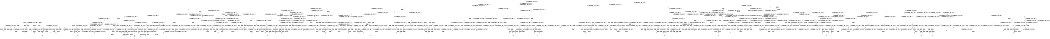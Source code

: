 digraph BCG {
size = "7, 10.5";
center = TRUE;
node [shape = circle];
0 [peripheries = 2];
0 -> 1 [label = "EX !0 !ATOMIC_EXCH_BRANCH (1, +1, TRUE, +0, 2, TRUE) !{}"];
0 -> 2 [label = "EX !2 !ATOMIC_EXCH_BRANCH (1, +0, TRUE, +0, 1, TRUE) !{}"];
0 -> 3 [label = "EX !1 !ATOMIC_EXCH_BRANCH (1, +1, TRUE, +0, 3, TRUE) !{}"];
1 -> 4 [label = "EX !2 !ATOMIC_EXCH_BRANCH (1, +0, TRUE, +0, 1, FALSE) !{0}"];
1 -> 5 [label = "EX !1 !ATOMIC_EXCH_BRANCH (1, +1, TRUE, +0, 3, FALSE) !{0}"];
1 -> 6 [label = "TERMINATE !0"];
2 -> 7 [label = "EX !2 !ATOMIC_EXCH_BRANCH (1, +0, TRUE, +0, 1, TRUE) !{0, 1, 2}"];
2 -> 8 [label = "EX !0 !ATOMIC_EXCH_BRANCH (1, +1, TRUE, +0, 2, TRUE) !{0, 1, 2}"];
2 -> 9 [label = "EX !1 !ATOMIC_EXCH_BRANCH (1, +1, TRUE, +0, 3, TRUE) !{0, 1, 2}"];
2 -> 10 [label = "EX !0 !ATOMIC_EXCH_BRANCH (1, +1, TRUE, +0, 2, TRUE) !{0, 1, 2}"];
3 -> 11 [label = "EX !0 !ATOMIC_EXCH_BRANCH (1, +1, TRUE, +0, 2, FALSE) !{0, 1}"];
3 -> 12 [label = "EX !2 !ATOMIC_EXCH_BRANCH (1, +0, TRUE, +0, 1, FALSE) !{0, 1}"];
3 -> 13 [label = "TERMINATE !1"];
3 -> 14 [label = "EX !0 !ATOMIC_EXCH_BRANCH (1, +1, TRUE, +0, 2, FALSE) !{0, 1}"];
4 -> 15 [label = "EX !1 !ATOMIC_EXCH_BRANCH (1, +1, TRUE, +0, 3, TRUE) !{0, 1, 2}"];
4 -> 16 [label = "TERMINATE !0"];
4 -> 17 [label = "TERMINATE !2"];
5 -> 18 [label = "EX !1 !ATOMIC_EXCH_BRANCH (1, +0, TRUE, +1, 1, TRUE) !{0, 1}"];
5 -> 19 [label = "EX !2 !ATOMIC_EXCH_BRANCH (1, +0, TRUE, +0, 1, FALSE) !{0, 1}"];
5 -> 20 [label = "TERMINATE !0"];
6 -> 21 [label = "EX !2 !ATOMIC_EXCH_BRANCH (1, +0, TRUE, +0, 1, FALSE) !{}"];
6 -> 22 [label = "EX !1 !ATOMIC_EXCH_BRANCH (1, +1, TRUE, +0, 3, FALSE) !{}"];
7 -> 7 [label = "EX !2 !ATOMIC_EXCH_BRANCH (1, +0, TRUE, +0, 1, TRUE) !{0, 1, 2}"];
7 -> 8 [label = "EX !0 !ATOMIC_EXCH_BRANCH (1, +1, TRUE, +0, 2, TRUE) !{0, 1, 2}"];
7 -> 9 [label = "EX !1 !ATOMIC_EXCH_BRANCH (1, +1, TRUE, +0, 3, TRUE) !{0, 1, 2}"];
7 -> 10 [label = "EX !0 !ATOMIC_EXCH_BRANCH (1, +1, TRUE, +0, 2, TRUE) !{0, 1, 2}"];
8 -> 23 [label = "EX !2 !ATOMIC_EXCH_BRANCH (1, +0, TRUE, +0, 1, FALSE) !{0, 1, 2}"];
8 -> 24 [label = "EX !1 !ATOMIC_EXCH_BRANCH (1, +1, TRUE, +0, 3, FALSE) !{0, 1, 2}"];
8 -> 25 [label = "TERMINATE !0"];
9 -> 26 [label = "EX !2 !ATOMIC_EXCH_BRANCH (1, +0, TRUE, +0, 1, FALSE) !{0, 1, 2}"];
9 -> 27 [label = "EX !0 !ATOMIC_EXCH_BRANCH (1, +1, TRUE, +0, 2, FALSE) !{0, 1, 2}"];
9 -> 28 [label = "TERMINATE !1"];
9 -> 29 [label = "EX !0 !ATOMIC_EXCH_BRANCH (1, +1, TRUE, +0, 2, FALSE) !{0, 1, 2}"];
10 -> 30 [label = "EX !1 !ATOMIC_EXCH_BRANCH (1, +1, TRUE, +0, 3, FALSE) !{0, 1, 2}"];
10 -> 31 [label = "EX !2 !ATOMIC_EXCH_BRANCH (1, +0, TRUE, +0, 1, FALSE) !{0, 1, 2}"];
10 -> 32 [label = "EX !1 !ATOMIC_EXCH_BRANCH (1, +1, TRUE, +0, 3, FALSE) !{0, 1, 2}"];
10 -> 33 [label = "TERMINATE !0"];
11 -> 34 [label = "EX !2 !ATOMIC_EXCH_BRANCH (1, +0, TRUE, +0, 1, FALSE) !{0, 1}"];
11 -> 35 [label = "TERMINATE !0"];
11 -> 36 [label = "TERMINATE !1"];
12 -> 15 [label = "EX !0 !ATOMIC_EXCH_BRANCH (1, +1, TRUE, +0, 2, TRUE) !{0, 1, 2}"];
12 -> 37 [label = "TERMINATE !2"];
12 -> 38 [label = "TERMINATE !1"];
12 -> 39 [label = "EX !0 !ATOMIC_EXCH_BRANCH (1, +1, TRUE, +0, 2, TRUE) !{0, 1, 2}"];
13 -> 40 [label = "EX !0 !ATOMIC_EXCH_BRANCH (1, +1, TRUE, +0, 2, FALSE) !{0}"];
13 -> 41 [label = "EX !2 !ATOMIC_EXCH_BRANCH (1, +0, TRUE, +0, 1, FALSE) !{0}"];
13 -> 42 [label = "EX !0 !ATOMIC_EXCH_BRANCH (1, +1, TRUE, +0, 2, FALSE) !{0}"];
14 -> 43 [label = "EX !2 !ATOMIC_EXCH_BRANCH (1, +0, TRUE, +0, 1, FALSE) !{0, 1}"];
14 -> 44 [label = "TERMINATE !0"];
14 -> 45 [label = "TERMINATE !1"];
15 -> 46 [label = "TERMINATE !0"];
15 -> 47 [label = "TERMINATE !2"];
15 -> 48 [label = "TERMINATE !1"];
16 -> 49 [label = "EX !1 !ATOMIC_EXCH_BRANCH (1, +1, TRUE, +0, 3, TRUE) !{1, 2}"];
16 -> 50 [label = "TERMINATE !2"];
16 -> 51 [label = "EX !1 !ATOMIC_EXCH_BRANCH (1, +1, TRUE, +0, 3, TRUE) !{1, 2}"];
17 -> 52 [label = "EX !1 !ATOMIC_EXCH_BRANCH (1, +1, TRUE, +0, 3, TRUE) !{0, 1}"];
17 -> 53 [label = "TERMINATE !0"];
18 -> 54 [label = "EX !1 !ATOMIC_EXCH_BRANCH (1, +1, TRUE, +0, 3, TRUE) !{0, 1}"];
18 -> 55 [label = "EX !2 !ATOMIC_EXCH_BRANCH (1, +0, TRUE, +0, 1, TRUE) !{0, 1}"];
18 -> 56 [label = "TERMINATE !0"];
19 -> 57 [label = "EX !1 !ATOMIC_EXCH_BRANCH (1, +0, TRUE, +1, 1, FALSE) !{0, 1, 2}"];
19 -> 58 [label = "TERMINATE !0"];
19 -> 59 [label = "TERMINATE !2"];
20 -> 60 [label = "EX !1 !ATOMIC_EXCH_BRANCH (1, +0, TRUE, +1, 1, TRUE) !{1}"];
20 -> 61 [label = "EX !2 !ATOMIC_EXCH_BRANCH (1, +0, TRUE, +0, 1, FALSE) !{1}"];
20 -> 62 [label = "EX !1 !ATOMIC_EXCH_BRANCH (1, +0, TRUE, +1, 1, TRUE) !{1}"];
21 -> 49 [label = "EX !1 !ATOMIC_EXCH_BRANCH (1, +1, TRUE, +0, 3, TRUE) !{1, 2}"];
21 -> 50 [label = "TERMINATE !2"];
21 -> 51 [label = "EX !1 !ATOMIC_EXCH_BRANCH (1, +1, TRUE, +0, 3, TRUE) !{1, 2}"];
22 -> 60 [label = "EX !1 !ATOMIC_EXCH_BRANCH (1, +0, TRUE, +1, 1, TRUE) !{1}"];
22 -> 61 [label = "EX !2 !ATOMIC_EXCH_BRANCH (1, +0, TRUE, +0, 1, FALSE) !{1}"];
22 -> 62 [label = "EX !1 !ATOMIC_EXCH_BRANCH (1, +0, TRUE, +1, 1, TRUE) !{1}"];
23 -> 15 [label = "EX !1 !ATOMIC_EXCH_BRANCH (1, +1, TRUE, +0, 3, TRUE) !{0, 1, 2}"];
23 -> 16 [label = "TERMINATE !0"];
23 -> 17 [label = "TERMINATE !2"];
24 -> 63 [label = "EX !1 !ATOMIC_EXCH_BRANCH (1, +0, TRUE, +1, 1, TRUE) !{0, 1, 2}"];
24 -> 64 [label = "EX !2 !ATOMIC_EXCH_BRANCH (1, +0, TRUE, +0, 1, FALSE) !{0, 1, 2}"];
24 -> 65 [label = "TERMINATE !0"];
25 -> 66 [label = "EX !2 !ATOMIC_EXCH_BRANCH (1, +0, TRUE, +0, 1, FALSE) !{1, 2}"];
25 -> 67 [label = "EX !1 !ATOMIC_EXCH_BRANCH (1, +1, TRUE, +0, 3, FALSE) !{1, 2}"];
25 -> 68 [label = "EX !1 !ATOMIC_EXCH_BRANCH (1, +1, TRUE, +0, 3, FALSE) !{1, 2}"];
26 -> 15 [label = "EX !0 !ATOMIC_EXCH_BRANCH (1, +1, TRUE, +0, 2, TRUE) !{0, 1, 2}"];
26 -> 37 [label = "TERMINATE !2"];
26 -> 38 [label = "TERMINATE !1"];
26 -> 39 [label = "EX !0 !ATOMIC_EXCH_BRANCH (1, +1, TRUE, +0, 2, TRUE) !{0, 1, 2}"];
27 -> 69 [label = "EX !2 !ATOMIC_EXCH_BRANCH (1, +0, TRUE, +0, 1, FALSE) !{0, 1, 2}"];
27 -> 70 [label = "TERMINATE !0"];
27 -> 71 [label = "TERMINATE !1"];
28 -> 72 [label = "EX !2 !ATOMIC_EXCH_BRANCH (1, +0, TRUE, +0, 1, FALSE) !{0, 2}"];
28 -> 73 [label = "EX !0 !ATOMIC_EXCH_BRANCH (1, +1, TRUE, +0, 2, FALSE) !{0, 2}"];
28 -> 74 [label = "EX !0 !ATOMIC_EXCH_BRANCH (1, +1, TRUE, +0, 2, FALSE) !{0, 2}"];
29 -> 75 [label = "EX !2 !ATOMIC_EXCH_BRANCH (1, +0, TRUE, +0, 1, FALSE) !{0, 1, 2}"];
29 -> 76 [label = "TERMINATE !0"];
29 -> 77 [label = "TERMINATE !1"];
30 -> 78 [label = "EX !2 !ATOMIC_EXCH_BRANCH (1, +0, TRUE, +0, 1, FALSE) !{0, 1, 2}"];
30 -> 79 [label = "EX !1 !ATOMIC_EXCH_BRANCH (1, +0, TRUE, +1, 1, TRUE) !{0, 1, 2}"];
30 -> 80 [label = "EX !2 !ATOMIC_EXCH_BRANCH (1, +0, TRUE, +0, 1, FALSE) !{0, 1, 2}"];
30 -> 81 [label = "TERMINATE !0"];
31 -> 82 [label = "EX !1 !ATOMIC_EXCH_BRANCH (1, +1, TRUE, +0, 3, TRUE) !{0, 1, 2}"];
31 -> 39 [label = "EX !1 !ATOMIC_EXCH_BRANCH (1, +1, TRUE, +0, 3, TRUE) !{0, 1, 2}"];
31 -> 83 [label = "TERMINATE !0"];
31 -> 84 [label = "TERMINATE !2"];
32 -> 79 [label = "EX !1 !ATOMIC_EXCH_BRANCH (1, +0, TRUE, +1, 1, TRUE) !{0, 1, 2}"];
32 -> 85 [label = "EX !1 !ATOMIC_EXCH_BRANCH (1, +0, TRUE, +1, 1, TRUE) !{0, 1, 2}"];
32 -> 86 [label = "EX !2 !ATOMIC_EXCH_BRANCH (1, +0, TRUE, +0, 1, FALSE) !{0, 1, 2}"];
32 -> 87 [label = "TERMINATE !0"];
33 -> 88 [label = "EX !2 !ATOMIC_EXCH_BRANCH (1, +0, TRUE, +0, 1, FALSE) !{1, 2}"];
33 -> 89 [label = "EX !1 !ATOMIC_EXCH_BRANCH (1, +1, TRUE, +0, 3, FALSE) !{1, 2}"];
34 -> 90 [label = "TERMINATE !0"];
34 -> 91 [label = "TERMINATE !2"];
34 -> 92 [label = "TERMINATE !1"];
35 -> 93 [label = "EX !2 !ATOMIC_EXCH_BRANCH (1, +0, TRUE, +0, 1, FALSE) !{1}"];
35 -> 94 [label = "TERMINATE !1"];
36 -> 95 [label = "EX !2 !ATOMIC_EXCH_BRANCH (1, +0, TRUE, +0, 1, FALSE) !{0}"];
36 -> 96 [label = "TERMINATE !0"];
37 -> 52 [label = "EX !0 !ATOMIC_EXCH_BRANCH (1, +1, TRUE, +0, 2, TRUE) !{0, 1}"];
37 -> 97 [label = "TERMINATE !1"];
37 -> 98 [label = "EX !0 !ATOMIC_EXCH_BRANCH (1, +1, TRUE, +0, 2, TRUE) !{0, 1}"];
38 -> 99 [label = "EX !0 !ATOMIC_EXCH_BRANCH (1, +1, TRUE, +0, 2, TRUE) !{0, 2}"];
38 -> 100 [label = "TERMINATE !2"];
38 -> 101 [label = "EX !0 !ATOMIC_EXCH_BRANCH (1, +1, TRUE, +0, 2, TRUE) !{0, 2}"];
39 -> 102 [label = "TERMINATE !0"];
39 -> 103 [label = "TERMINATE !2"];
39 -> 104 [label = "TERMINATE !1"];
40 -> 95 [label = "EX !2 !ATOMIC_EXCH_BRANCH (1, +0, TRUE, +0, 1, FALSE) !{0}"];
40 -> 96 [label = "TERMINATE !0"];
41 -> 99 [label = "EX !0 !ATOMIC_EXCH_BRANCH (1, +1, TRUE, +0, 2, TRUE) !{0, 2}"];
41 -> 100 [label = "TERMINATE !2"];
41 -> 101 [label = "EX !0 !ATOMIC_EXCH_BRANCH (1, +1, TRUE, +0, 2, TRUE) !{0, 2}"];
42 -> 105 [label = "EX !2 !ATOMIC_EXCH_BRANCH (1, +0, TRUE, +0, 1, FALSE) !{0}"];
42 -> 106 [label = "TERMINATE !0"];
43 -> 107 [label = "TERMINATE !0"];
43 -> 108 [label = "TERMINATE !2"];
43 -> 109 [label = "TERMINATE !1"];
44 -> 110 [label = "EX !2 !ATOMIC_EXCH_BRANCH (1, +0, TRUE, +0, 1, FALSE) !{1}"];
44 -> 111 [label = "TERMINATE !1"];
45 -> 112 [label = "EX !2 !ATOMIC_EXCH_BRANCH (1, +0, TRUE, +0, 1, FALSE) !{0}"];
45 -> 113 [label = "TERMINATE !0"];
46 -> 114 [label = "TERMINATE !2"];
46 -> 115 [label = "TERMINATE !1"];
47 -> 116 [label = "TERMINATE !0"];
47 -> 117 [label = "TERMINATE !1"];
48 -> 118 [label = "TERMINATE !0"];
48 -> 119 [label = "TERMINATE !2"];
49 -> 114 [label = "TERMINATE !2"];
49 -> 115 [label = "TERMINATE !1"];
50 -> 120 [label = "EX !1 !ATOMIC_EXCH_BRANCH (1, +1, TRUE, +0, 3, TRUE) !{1}"];
50 -> 121 [label = "EX !1 !ATOMIC_EXCH_BRANCH (1, +1, TRUE, +0, 3, TRUE) !{1}"];
51 -> 122 [label = "TERMINATE !2"];
51 -> 123 [label = "TERMINATE !1"];
52 -> 116 [label = "TERMINATE !0"];
52 -> 117 [label = "TERMINATE !1"];
53 -> 120 [label = "EX !1 !ATOMIC_EXCH_BRANCH (1, +1, TRUE, +0, 3, TRUE) !{1}"];
53 -> 121 [label = "EX !1 !ATOMIC_EXCH_BRANCH (1, +1, TRUE, +0, 3, TRUE) !{1}"];
54 -> 34 [label = "EX !2 !ATOMIC_EXCH_BRANCH (1, +0, TRUE, +0, 1, FALSE) !{0, 1}"];
54 -> 35 [label = "TERMINATE !0"];
54 -> 36 [label = "TERMINATE !1"];
55 -> 124 [label = "EX !1 !ATOMIC_EXCH_BRANCH (1, +1, TRUE, +0, 3, TRUE) !{0, 1, 2}"];
55 -> 125 [label = "EX !2 !ATOMIC_EXCH_BRANCH (1, +0, TRUE, +0, 1, TRUE) !{0, 1, 2}"];
55 -> 126 [label = "TERMINATE !0"];
56 -> 127 [label = "EX !1 !ATOMIC_EXCH_BRANCH (1, +1, TRUE, +0, 3, TRUE) !{1}"];
56 -> 128 [label = "EX !2 !ATOMIC_EXCH_BRANCH (1, +0, TRUE, +0, 1, TRUE) !{1}"];
56 -> 129 [label = "EX !1 !ATOMIC_EXCH_BRANCH (1, +1, TRUE, +0, 3, TRUE) !{1}"];
57 -> 90 [label = "TERMINATE !0"];
57 -> 91 [label = "TERMINATE !2"];
57 -> 92 [label = "TERMINATE !1"];
58 -> 130 [label = "EX !1 !ATOMIC_EXCH_BRANCH (1, +0, TRUE, +1, 1, FALSE) !{1, 2}"];
58 -> 131 [label = "TERMINATE !2"];
58 -> 132 [label = "EX !1 !ATOMIC_EXCH_BRANCH (1, +0, TRUE, +1, 1, FALSE) !{1, 2}"];
59 -> 133 [label = "EX !1 !ATOMIC_EXCH_BRANCH (1, +0, TRUE, +1, 1, FALSE) !{0, 1}"];
59 -> 134 [label = "TERMINATE !0"];
60 -> 127 [label = "EX !1 !ATOMIC_EXCH_BRANCH (1, +1, TRUE, +0, 3, TRUE) !{1}"];
60 -> 128 [label = "EX !2 !ATOMIC_EXCH_BRANCH (1, +0, TRUE, +0, 1, TRUE) !{1}"];
60 -> 129 [label = "EX !1 !ATOMIC_EXCH_BRANCH (1, +1, TRUE, +0, 3, TRUE) !{1}"];
61 -> 130 [label = "EX !1 !ATOMIC_EXCH_BRANCH (1, +0, TRUE, +1, 1, FALSE) !{1, 2}"];
61 -> 131 [label = "TERMINATE !2"];
61 -> 132 [label = "EX !1 !ATOMIC_EXCH_BRANCH (1, +0, TRUE, +1, 1, FALSE) !{1, 2}"];
62 -> 135 [label = "EX !2 !ATOMIC_EXCH_BRANCH (1, +0, TRUE, +0, 1, TRUE) !{1}"];
62 -> 129 [label = "EX !1 !ATOMIC_EXCH_BRANCH (1, +1, TRUE, +0, 3, TRUE) !{1}"];
63 -> 124 [label = "EX !1 !ATOMIC_EXCH_BRANCH (1, +1, TRUE, +0, 3, TRUE) !{0, 1, 2}"];
63 -> 125 [label = "EX !2 !ATOMIC_EXCH_BRANCH (1, +0, TRUE, +0, 1, TRUE) !{0, 1, 2}"];
63 -> 126 [label = "TERMINATE !0"];
64 -> 57 [label = "EX !1 !ATOMIC_EXCH_BRANCH (1, +0, TRUE, +1, 1, FALSE) !{0, 1, 2}"];
64 -> 58 [label = "TERMINATE !0"];
64 -> 59 [label = "TERMINATE !2"];
65 -> 136 [label = "EX !1 !ATOMIC_EXCH_BRANCH (1, +0, TRUE, +1, 1, TRUE) !{1, 2}"];
65 -> 137 [label = "EX !2 !ATOMIC_EXCH_BRANCH (1, +0, TRUE, +0, 1, FALSE) !{1, 2}"];
65 -> 138 [label = "EX !1 !ATOMIC_EXCH_BRANCH (1, +0, TRUE, +1, 1, TRUE) !{1, 2}"];
66 -> 49 [label = "EX !1 !ATOMIC_EXCH_BRANCH (1, +1, TRUE, +0, 3, TRUE) !{1, 2}"];
66 -> 50 [label = "TERMINATE !2"];
66 -> 51 [label = "EX !1 !ATOMIC_EXCH_BRANCH (1, +1, TRUE, +0, 3, TRUE) !{1, 2}"];
67 -> 136 [label = "EX !1 !ATOMIC_EXCH_BRANCH (1, +0, TRUE, +1, 1, TRUE) !{1, 2}"];
67 -> 137 [label = "EX !2 !ATOMIC_EXCH_BRANCH (1, +0, TRUE, +0, 1, FALSE) !{1, 2}"];
67 -> 138 [label = "EX !1 !ATOMIC_EXCH_BRANCH (1, +0, TRUE, +1, 1, TRUE) !{1, 2}"];
68 -> 139 [label = "EX !2 !ATOMIC_EXCH_BRANCH (1, +0, TRUE, +0, 1, FALSE) !{1, 2}"];
68 -> 138 [label = "EX !1 !ATOMIC_EXCH_BRANCH (1, +0, TRUE, +1, 1, TRUE) !{1, 2}"];
68 -> 140 [label = "EX !2 !ATOMIC_EXCH_BRANCH (1, +0, TRUE, +0, 1, FALSE) !{1, 2}"];
69 -> 90 [label = "TERMINATE !0"];
69 -> 91 [label = "TERMINATE !2"];
69 -> 92 [label = "TERMINATE !1"];
70 -> 141 [label = "EX !2 !ATOMIC_EXCH_BRANCH (1, +0, TRUE, +0, 1, FALSE) !{1, 2}"];
70 -> 142 [label = "TERMINATE !1"];
71 -> 143 [label = "EX !2 !ATOMIC_EXCH_BRANCH (1, +0, TRUE, +0, 1, FALSE) !{0, 2}"];
71 -> 144 [label = "TERMINATE !0"];
72 -> 99 [label = "EX !0 !ATOMIC_EXCH_BRANCH (1, +1, TRUE, +0, 2, TRUE) !{0, 2}"];
72 -> 100 [label = "TERMINATE !2"];
72 -> 101 [label = "EX !0 !ATOMIC_EXCH_BRANCH (1, +1, TRUE, +0, 2, TRUE) !{0, 2}"];
73 -> 143 [label = "EX !2 !ATOMIC_EXCH_BRANCH (1, +0, TRUE, +0, 1, FALSE) !{0, 2}"];
73 -> 144 [label = "TERMINATE !0"];
74 -> 145 [label = "EX !2 !ATOMIC_EXCH_BRANCH (1, +0, TRUE, +0, 1, FALSE) !{0, 2}"];
74 -> 146 [label = "EX !2 !ATOMIC_EXCH_BRANCH (1, +0, TRUE, +0, 1, FALSE) !{0, 2}"];
74 -> 147 [label = "TERMINATE !0"];
75 -> 148 [label = "TERMINATE !0"];
75 -> 149 [label = "TERMINATE !2"];
75 -> 150 [label = "TERMINATE !1"];
76 -> 151 [label = "EX !2 !ATOMIC_EXCH_BRANCH (1, +0, TRUE, +0, 1, FALSE) !{1, 2}"];
76 -> 152 [label = "TERMINATE !1"];
77 -> 153 [label = "EX !2 !ATOMIC_EXCH_BRANCH (1, +0, TRUE, +0, 1, FALSE) !{0, 2}"];
77 -> 154 [label = "TERMINATE !0"];
78 -> 155 [label = "EX !1 !ATOMIC_EXCH_BRANCH (1, +0, TRUE, +1, 1, FALSE) !{0, 1, 2}"];
78 -> 156 [label = "TERMINATE !0"];
78 -> 157 [label = "TERMINATE !2"];
79 -> 158 [label = "EX !2 !ATOMIC_EXCH_BRANCH (1, +0, TRUE, +0, 1, TRUE) !{0, 1, 2}"];
79 -> 159 [label = "EX !1 !ATOMIC_EXCH_BRANCH (1, +1, TRUE, +0, 3, TRUE) !{0, 1, 2}"];
79 -> 160 [label = "EX !2 !ATOMIC_EXCH_BRANCH (1, +0, TRUE, +0, 1, TRUE) !{0, 1, 2}"];
79 -> 161 [label = "TERMINATE !0"];
80 -> 162 [label = "EX !1 !ATOMIC_EXCH_BRANCH (1, +0, TRUE, +1, 1, FALSE) !{0, 1, 2}"];
80 -> 163 [label = "TERMINATE !0"];
80 -> 164 [label = "TERMINATE !2"];
81 -> 165 [label = "EX !1 !ATOMIC_EXCH_BRANCH (1, +0, TRUE, +1, 1, TRUE) !{1, 2}"];
81 -> 166 [label = "EX !2 !ATOMIC_EXCH_BRANCH (1, +0, TRUE, +0, 1, FALSE) !{1, 2}"];
82 -> 167 [label = "TERMINATE !0"];
82 -> 168 [label = "TERMINATE !2"];
82 -> 169 [label = "TERMINATE !1"];
83 -> 170 [label = "EX !1 !ATOMIC_EXCH_BRANCH (1, +1, TRUE, +0, 3, TRUE) !{1, 2}"];
83 -> 171 [label = "TERMINATE !2"];
84 -> 172 [label = "EX !1 !ATOMIC_EXCH_BRANCH (1, +1, TRUE, +0, 3, TRUE) !{0, 1}"];
84 -> 173 [label = "TERMINATE !0"];
85 -> 159 [label = "EX !1 !ATOMIC_EXCH_BRANCH (1, +1, TRUE, +0, 3, TRUE) !{0, 1, 2}"];
85 -> 174 [label = "EX !1 !ATOMIC_EXCH_BRANCH (1, +1, TRUE, +0, 3, TRUE) !{0, 1, 2}"];
85 -> 175 [label = "EX !2 !ATOMIC_EXCH_BRANCH (1, +0, TRUE, +0, 1, TRUE) !{0, 1, 2}"];
85 -> 176 [label = "TERMINATE !0"];
86 -> 162 [label = "EX !1 !ATOMIC_EXCH_BRANCH (1, +0, TRUE, +1, 1, FALSE) !{0, 1, 2}"];
86 -> 177 [label = "EX !1 !ATOMIC_EXCH_BRANCH (1, +0, TRUE, +1, 1, FALSE) !{0, 1, 2}"];
86 -> 178 [label = "TERMINATE !0"];
86 -> 179 [label = "TERMINATE !2"];
87 -> 180 [label = "EX !1 !ATOMIC_EXCH_BRANCH (1, +0, TRUE, +1, 1, TRUE) !{1, 2}"];
87 -> 181 [label = "EX !2 !ATOMIC_EXCH_BRANCH (1, +0, TRUE, +0, 1, FALSE) !{1, 2}"];
88 -> 170 [label = "EX !1 !ATOMIC_EXCH_BRANCH (1, +1, TRUE, +0, 3, TRUE) !{1, 2}"];
88 -> 171 [label = "TERMINATE !2"];
89 -> 180 [label = "EX !1 !ATOMIC_EXCH_BRANCH (1, +0, TRUE, +1, 1, TRUE) !{1, 2}"];
89 -> 181 [label = "EX !2 !ATOMIC_EXCH_BRANCH (1, +0, TRUE, +0, 1, FALSE) !{1, 2}"];
90 -> 182 [label = "TERMINATE !2"];
90 -> 183 [label = "TERMINATE !1"];
91 -> 184 [label = "TERMINATE !0"];
91 -> 185 [label = "TERMINATE !1"];
92 -> 186 [label = "TERMINATE !0"];
92 -> 187 [label = "TERMINATE !2"];
93 -> 182 [label = "TERMINATE !2"];
93 -> 183 [label = "TERMINATE !1"];
94 -> 188 [label = "EX !2 !ATOMIC_EXCH_BRANCH (1, +0, TRUE, +0, 1, FALSE) !{}"];
95 -> 186 [label = "TERMINATE !0"];
95 -> 187 [label = "TERMINATE !2"];
96 -> 188 [label = "EX !2 !ATOMIC_EXCH_BRANCH (1, +0, TRUE, +0, 1, FALSE) !{}"];
97 -> 189 [label = "EX !0 !ATOMIC_EXCH_BRANCH (1, +1, TRUE, +0, 2, TRUE) !{0}"];
97 -> 190 [label = "EX !0 !ATOMIC_EXCH_BRANCH (1, +1, TRUE, +0, 2, TRUE) !{0}"];
98 -> 191 [label = "TERMINATE !0"];
98 -> 192 [label = "TERMINATE !1"];
99 -> 118 [label = "TERMINATE !0"];
99 -> 119 [label = "TERMINATE !2"];
100 -> 189 [label = "EX !0 !ATOMIC_EXCH_BRANCH (1, +1, TRUE, +0, 2, TRUE) !{0}"];
100 -> 190 [label = "EX !0 !ATOMIC_EXCH_BRANCH (1, +1, TRUE, +0, 2, TRUE) !{0}"];
101 -> 193 [label = "TERMINATE !0"];
101 -> 194 [label = "TERMINATE !2"];
102 -> 195 [label = "TERMINATE !2"];
102 -> 196 [label = "TERMINATE !1"];
103 -> 197 [label = "TERMINATE !0"];
103 -> 198 [label = "TERMINATE !1"];
104 -> 199 [label = "TERMINATE !0"];
104 -> 200 [label = "TERMINATE !2"];
105 -> 201 [label = "TERMINATE !0"];
105 -> 202 [label = "TERMINATE !2"];
106 -> 203 [label = "EX !2 !ATOMIC_EXCH_BRANCH (1, +0, TRUE, +0, 1, FALSE) !{}"];
107 -> 204 [label = "TERMINATE !2"];
107 -> 205 [label = "TERMINATE !1"];
108 -> 206 [label = "TERMINATE !0"];
108 -> 207 [label = "TERMINATE !1"];
109 -> 208 [label = "TERMINATE !0"];
109 -> 209 [label = "TERMINATE !2"];
110 -> 204 [label = "TERMINATE !2"];
110 -> 205 [label = "TERMINATE !1"];
111 -> 210 [label = "EX !2 !ATOMIC_EXCH_BRANCH (1, +0, TRUE, +0, 1, FALSE) !{}"];
112 -> 208 [label = "TERMINATE !0"];
112 -> 209 [label = "TERMINATE !2"];
113 -> 210 [label = "EX !2 !ATOMIC_EXCH_BRANCH (1, +0, TRUE, +0, 1, FALSE) !{}"];
114 -> 211 [label = "TERMINATE !1"];
115 -> 212 [label = "TERMINATE !2"];
116 -> 211 [label = "TERMINATE !1"];
117 -> 213 [label = "TERMINATE !0"];
118 -> 212 [label = "TERMINATE !2"];
119 -> 213 [label = "TERMINATE !0"];
120 -> 211 [label = "TERMINATE !1"];
121 -> 214 [label = "TERMINATE !1"];
122 -> 215 [label = "TERMINATE !1"];
123 -> 216 [label = "TERMINATE !2"];
124 -> 69 [label = "EX !2 !ATOMIC_EXCH_BRANCH (1, +0, TRUE, +0, 1, FALSE) !{0, 1, 2}"];
124 -> 70 [label = "TERMINATE !0"];
124 -> 71 [label = "TERMINATE !1"];
125 -> 124 [label = "EX !1 !ATOMIC_EXCH_BRANCH (1, +1, TRUE, +0, 3, TRUE) !{0, 1, 2}"];
125 -> 125 [label = "EX !2 !ATOMIC_EXCH_BRANCH (1, +0, TRUE, +0, 1, TRUE) !{0, 1, 2}"];
125 -> 126 [label = "TERMINATE !0"];
126 -> 217 [label = "EX !1 !ATOMIC_EXCH_BRANCH (1, +1, TRUE, +0, 3, TRUE) !{1, 2}"];
126 -> 218 [label = "EX !2 !ATOMIC_EXCH_BRANCH (1, +0, TRUE, +0, 1, TRUE) !{1, 2}"];
126 -> 219 [label = "EX !1 !ATOMIC_EXCH_BRANCH (1, +1, TRUE, +0, 3, TRUE) !{1, 2}"];
127 -> 93 [label = "EX !2 !ATOMIC_EXCH_BRANCH (1, +0, TRUE, +0, 1, FALSE) !{1}"];
127 -> 94 [label = "TERMINATE !1"];
128 -> 217 [label = "EX !1 !ATOMIC_EXCH_BRANCH (1, +1, TRUE, +0, 3, TRUE) !{1, 2}"];
128 -> 218 [label = "EX !2 !ATOMIC_EXCH_BRANCH (1, +0, TRUE, +0, 1, TRUE) !{1, 2}"];
128 -> 219 [label = "EX !1 !ATOMIC_EXCH_BRANCH (1, +1, TRUE, +0, 3, TRUE) !{1, 2}"];
129 -> 220 [label = "EX !2 !ATOMIC_EXCH_BRANCH (1, +0, TRUE, +0, 1, FALSE) !{1}"];
129 -> 221 [label = "TERMINATE !1"];
130 -> 182 [label = "TERMINATE !2"];
130 -> 183 [label = "TERMINATE !1"];
131 -> 222 [label = "EX !1 !ATOMIC_EXCH_BRANCH (1, +0, TRUE, +1, 1, FALSE) !{1}"];
131 -> 223 [label = "EX !1 !ATOMIC_EXCH_BRANCH (1, +0, TRUE, +1, 1, FALSE) !{1}"];
132 -> 224 [label = "TERMINATE !2"];
132 -> 225 [label = "TERMINATE !1"];
133 -> 184 [label = "TERMINATE !0"];
133 -> 185 [label = "TERMINATE !1"];
134 -> 222 [label = "EX !1 !ATOMIC_EXCH_BRANCH (1, +0, TRUE, +1, 1, FALSE) !{1}"];
134 -> 223 [label = "EX !1 !ATOMIC_EXCH_BRANCH (1, +0, TRUE, +1, 1, FALSE) !{1}"];
135 -> 226 [label = "EX !1 !ATOMIC_EXCH_BRANCH (1, +1, TRUE, +0, 3, TRUE) !{1, 2}"];
135 -> 227 [label = "EX !2 !ATOMIC_EXCH_BRANCH (1, +0, TRUE, +0, 1, TRUE) !{1, 2}"];
136 -> 217 [label = "EX !1 !ATOMIC_EXCH_BRANCH (1, +1, TRUE, +0, 3, TRUE) !{1, 2}"];
136 -> 218 [label = "EX !2 !ATOMIC_EXCH_BRANCH (1, +0, TRUE, +0, 1, TRUE) !{1, 2}"];
136 -> 219 [label = "EX !1 !ATOMIC_EXCH_BRANCH (1, +1, TRUE, +0, 3, TRUE) !{1, 2}"];
137 -> 130 [label = "EX !1 !ATOMIC_EXCH_BRANCH (1, +0, TRUE, +1, 1, FALSE) !{1, 2}"];
137 -> 131 [label = "TERMINATE !2"];
137 -> 132 [label = "EX !1 !ATOMIC_EXCH_BRANCH (1, +0, TRUE, +1, 1, FALSE) !{1, 2}"];
138 -> 228 [label = "EX !2 !ATOMIC_EXCH_BRANCH (1, +0, TRUE, +0, 1, TRUE) !{1, 2}"];
138 -> 219 [label = "EX !1 !ATOMIC_EXCH_BRANCH (1, +1, TRUE, +0, 3, TRUE) !{1, 2}"];
138 -> 229 [label = "EX !2 !ATOMIC_EXCH_BRANCH (1, +0, TRUE, +0, 1, TRUE) !{1, 2}"];
139 -> 230 [label = "EX !1 !ATOMIC_EXCH_BRANCH (1, +0, TRUE, +1, 1, FALSE) !{1, 2}"];
139 -> 231 [label = "TERMINATE !2"];
139 -> 132 [label = "EX !1 !ATOMIC_EXCH_BRANCH (1, +0, TRUE, +1, 1, FALSE) !{1, 2}"];
140 -> 132 [label = "EX !1 !ATOMIC_EXCH_BRANCH (1, +0, TRUE, +1, 1, FALSE) !{1, 2}"];
140 -> 232 [label = "TERMINATE !2"];
141 -> 182 [label = "TERMINATE !2"];
141 -> 183 [label = "TERMINATE !1"];
142 -> 233 [label = "EX !2 !ATOMIC_EXCH_BRANCH (1, +0, TRUE, +0, 1, FALSE) !{2}"];
142 -> 234 [label = "EX !2 !ATOMIC_EXCH_BRANCH (1, +0, TRUE, +0, 1, FALSE) !{2}"];
143 -> 186 [label = "TERMINATE !0"];
143 -> 187 [label = "TERMINATE !2"];
144 -> 233 [label = "EX !2 !ATOMIC_EXCH_BRANCH (1, +0, TRUE, +0, 1, FALSE) !{2}"];
144 -> 234 [label = "EX !2 !ATOMIC_EXCH_BRANCH (1, +0, TRUE, +0, 1, FALSE) !{2}"];
145 -> 235 [label = "TERMINATE !0"];
145 -> 236 [label = "TERMINATE !2"];
146 -> 237 [label = "TERMINATE !0"];
146 -> 238 [label = "TERMINATE !2"];
147 -> 239 [label = "EX !2 !ATOMIC_EXCH_BRANCH (1, +0, TRUE, +0, 1, FALSE) !{2}"];
148 -> 240 [label = "TERMINATE !2"];
148 -> 241 [label = "TERMINATE !1"];
149 -> 242 [label = "TERMINATE !0"];
149 -> 243 [label = "TERMINATE !1"];
150 -> 244 [label = "TERMINATE !0"];
150 -> 245 [label = "TERMINATE !2"];
151 -> 240 [label = "TERMINATE !2"];
151 -> 241 [label = "TERMINATE !1"];
152 -> 246 [label = "EX !2 !ATOMIC_EXCH_BRANCH (1, +0, TRUE, +0, 1, FALSE) !{2}"];
153 -> 244 [label = "TERMINATE !0"];
153 -> 245 [label = "TERMINATE !2"];
154 -> 246 [label = "EX !2 !ATOMIC_EXCH_BRANCH (1, +0, TRUE, +0, 1, FALSE) !{2}"];
155 -> 247 [label = "TERMINATE !0"];
155 -> 248 [label = "TERMINATE !2"];
155 -> 249 [label = "TERMINATE !1"];
156 -> 250 [label = "EX !1 !ATOMIC_EXCH_BRANCH (1, +0, TRUE, +1, 1, FALSE) !{1, 2}"];
156 -> 251 [label = "TERMINATE !2"];
157 -> 252 [label = "EX !1 !ATOMIC_EXCH_BRANCH (1, +0, TRUE, +1, 1, FALSE) !{0, 1}"];
157 -> 253 [label = "TERMINATE !0"];
158 -> 254 [label = "EX !1 !ATOMIC_EXCH_BRANCH (1, +1, TRUE, +0, 3, TRUE) !{0, 1, 2}"];
158 -> 158 [label = "EX !2 !ATOMIC_EXCH_BRANCH (1, +0, TRUE, +0, 1, TRUE) !{0, 1, 2}"];
158 -> 255 [label = "TERMINATE !0"];
159 -> 256 [label = "EX !2 !ATOMIC_EXCH_BRANCH (1, +0, TRUE, +0, 1, FALSE) !{0, 1, 2}"];
159 -> 257 [label = "EX !2 !ATOMIC_EXCH_BRANCH (1, +0, TRUE, +0, 1, FALSE) !{0, 1, 2}"];
159 -> 258 [label = "TERMINATE !0"];
159 -> 259 [label = "TERMINATE !1"];
160 -> 158 [label = "EX !2 !ATOMIC_EXCH_BRANCH (1, +0, TRUE, +0, 1, TRUE) !{0, 1, 2}"];
160 -> 159 [label = "EX !1 !ATOMIC_EXCH_BRANCH (1, +1, TRUE, +0, 3, TRUE) !{0, 1, 2}"];
160 -> 160 [label = "EX !2 !ATOMIC_EXCH_BRANCH (1, +0, TRUE, +0, 1, TRUE) !{0, 1, 2}"];
160 -> 161 [label = "TERMINATE !0"];
161 -> 260 [label = "EX !1 !ATOMIC_EXCH_BRANCH (1, +1, TRUE, +0, 3, TRUE) !{1, 2}"];
161 -> 261 [label = "EX !2 !ATOMIC_EXCH_BRANCH (1, +0, TRUE, +0, 1, TRUE) !{1, 2}"];
162 -> 262 [label = "TERMINATE !0"];
162 -> 263 [label = "TERMINATE !2"];
162 -> 264 [label = "TERMINATE !1"];
163 -> 265 [label = "EX !1 !ATOMIC_EXCH_BRANCH (1, +0, TRUE, +1, 1, FALSE) !{1, 2}"];
163 -> 266 [label = "TERMINATE !2"];
164 -> 267 [label = "EX !1 !ATOMIC_EXCH_BRANCH (1, +0, TRUE, +1, 1, FALSE) !{0, 1}"];
164 -> 268 [label = "TERMINATE !0"];
165 -> 260 [label = "EX !1 !ATOMIC_EXCH_BRANCH (1, +1, TRUE, +0, 3, TRUE) !{1, 2}"];
165 -> 261 [label = "EX !2 !ATOMIC_EXCH_BRANCH (1, +0, TRUE, +0, 1, TRUE) !{1, 2}"];
166 -> 265 [label = "EX !1 !ATOMIC_EXCH_BRANCH (1, +0, TRUE, +1, 1, FALSE) !{1, 2}"];
166 -> 266 [label = "TERMINATE !2"];
167 -> 269 [label = "TERMINATE !2"];
167 -> 270 [label = "TERMINATE !1"];
168 -> 271 [label = "TERMINATE !0"];
168 -> 272 [label = "TERMINATE !1"];
169 -> 273 [label = "TERMINATE !0"];
169 -> 274 [label = "TERMINATE !2"];
170 -> 195 [label = "TERMINATE !2"];
170 -> 196 [label = "TERMINATE !1"];
171 -> 275 [label = "EX !1 !ATOMIC_EXCH_BRANCH (1, +1, TRUE, +0, 3, TRUE) !{1}"];
172 -> 197 [label = "TERMINATE !0"];
172 -> 198 [label = "TERMINATE !1"];
173 -> 275 [label = "EX !1 !ATOMIC_EXCH_BRANCH (1, +1, TRUE, +0, 3, TRUE) !{1}"];
174 -> 75 [label = "EX !2 !ATOMIC_EXCH_BRANCH (1, +0, TRUE, +0, 1, FALSE) !{0, 1, 2}"];
174 -> 76 [label = "TERMINATE !0"];
174 -> 77 [label = "TERMINATE !1"];
175 -> 159 [label = "EX !1 !ATOMIC_EXCH_BRANCH (1, +1, TRUE, +0, 3, TRUE) !{0, 1, 2}"];
175 -> 174 [label = "EX !1 !ATOMIC_EXCH_BRANCH (1, +1, TRUE, +0, 3, TRUE) !{0, 1, 2}"];
175 -> 175 [label = "EX !2 !ATOMIC_EXCH_BRANCH (1, +0, TRUE, +0, 1, TRUE) !{0, 1, 2}"];
175 -> 176 [label = "TERMINATE !0"];
176 -> 276 [label = "EX !1 !ATOMIC_EXCH_BRANCH (1, +1, TRUE, +0, 3, TRUE) !{1, 2}"];
176 -> 277 [label = "EX !2 !ATOMIC_EXCH_BRANCH (1, +0, TRUE, +0, 1, TRUE) !{1, 2}"];
177 -> 148 [label = "TERMINATE !0"];
177 -> 149 [label = "TERMINATE !2"];
177 -> 150 [label = "TERMINATE !1"];
178 -> 278 [label = "EX !1 !ATOMIC_EXCH_BRANCH (1, +0, TRUE, +1, 1, FALSE) !{1, 2}"];
178 -> 279 [label = "TERMINATE !2"];
179 -> 280 [label = "EX !1 !ATOMIC_EXCH_BRANCH (1, +0, TRUE, +1, 1, FALSE) !{0, 1}"];
179 -> 281 [label = "TERMINATE !0"];
180 -> 276 [label = "EX !1 !ATOMIC_EXCH_BRANCH (1, +1, TRUE, +0, 3, TRUE) !{1, 2}"];
180 -> 277 [label = "EX !2 !ATOMIC_EXCH_BRANCH (1, +0, TRUE, +0, 1, TRUE) !{1, 2}"];
181 -> 278 [label = "EX !1 !ATOMIC_EXCH_BRANCH (1, +0, TRUE, +1, 1, FALSE) !{1, 2}"];
181 -> 279 [label = "TERMINATE !2"];
182 -> 282 [label = "TERMINATE !1"];
183 -> 283 [label = "TERMINATE !2"];
184 -> 282 [label = "TERMINATE !1"];
185 -> 284 [label = "TERMINATE !0"];
186 -> 283 [label = "TERMINATE !2"];
187 -> 284 [label = "TERMINATE !0"];
188 -> 283 [label = "TERMINATE !2"];
189 -> 213 [label = "TERMINATE !0"];
190 -> 285 [label = "TERMINATE !0"];
191 -> 286 [label = "TERMINATE !1"];
192 -> 287 [label = "TERMINATE !0"];
193 -> 288 [label = "TERMINATE !2"];
194 -> 289 [label = "TERMINATE !0"];
195 -> 290 [label = "TERMINATE !1"];
196 -> 291 [label = "TERMINATE !2"];
197 -> 290 [label = "TERMINATE !1"];
198 -> 292 [label = "TERMINATE !0"];
199 -> 291 [label = "TERMINATE !2"];
200 -> 292 [label = "TERMINATE !0"];
201 -> 293 [label = "TERMINATE !2"];
202 -> 294 [label = "TERMINATE !0"];
203 -> 293 [label = "TERMINATE !2"];
204 -> 295 [label = "TERMINATE !1"];
205 -> 296 [label = "TERMINATE !2"];
206 -> 295 [label = "TERMINATE !1"];
207 -> 297 [label = "TERMINATE !0"];
208 -> 296 [label = "TERMINATE !2"];
209 -> 297 [label = "TERMINATE !0"];
210 -> 296 [label = "TERMINATE !2"];
211 -> 298 [label = "exit"];
212 -> 298 [label = "exit"];
213 -> 298 [label = "exit"];
214 -> 299 [label = "exit"];
215 -> 300 [label = "exit"];
216 -> 300 [label = "exit"];
217 -> 141 [label = "EX !2 !ATOMIC_EXCH_BRANCH (1, +0, TRUE, +0, 1, FALSE) !{1, 2}"];
217 -> 142 [label = "TERMINATE !1"];
218 -> 217 [label = "EX !1 !ATOMIC_EXCH_BRANCH (1, +1, TRUE, +0, 3, TRUE) !{1, 2}"];
218 -> 218 [label = "EX !2 !ATOMIC_EXCH_BRANCH (1, +0, TRUE, +0, 1, TRUE) !{1, 2}"];
218 -> 219 [label = "EX !1 !ATOMIC_EXCH_BRANCH (1, +1, TRUE, +0, 3, TRUE) !{1, 2}"];
219 -> 301 [label = "EX !2 !ATOMIC_EXCH_BRANCH (1, +0, TRUE, +0, 1, FALSE) !{1, 2}"];
219 -> 302 [label = "EX !2 !ATOMIC_EXCH_BRANCH (1, +0, TRUE, +0, 1, FALSE) !{1, 2}"];
219 -> 303 [label = "TERMINATE !1"];
220 -> 304 [label = "TERMINATE !2"];
220 -> 305 [label = "TERMINATE !1"];
221 -> 306 [label = "EX !2 !ATOMIC_EXCH_BRANCH (1, +0, TRUE, +0, 1, FALSE) !{}"];
222 -> 282 [label = "TERMINATE !1"];
223 -> 307 [label = "TERMINATE !1"];
224 -> 308 [label = "TERMINATE !1"];
225 -> 309 [label = "TERMINATE !2"];
226 -> 310 [label = "EX !2 !ATOMIC_EXCH_BRANCH (1, +0, TRUE, +0, 1, FALSE) !{1, 2}"];
226 -> 311 [label = "TERMINATE !1"];
227 -> 226 [label = "EX !1 !ATOMIC_EXCH_BRANCH (1, +1, TRUE, +0, 3, TRUE) !{1, 2}"];
227 -> 227 [label = "EX !2 !ATOMIC_EXCH_BRANCH (1, +0, TRUE, +0, 1, TRUE) !{1, 2}"];
228 -> 312 [label = "EX !1 !ATOMIC_EXCH_BRANCH (1, +1, TRUE, +0, 3, TRUE) !{1, 2}"];
228 -> 228 [label = "EX !2 !ATOMIC_EXCH_BRANCH (1, +0, TRUE, +0, 1, TRUE) !{1, 2}"];
228 -> 219 [label = "EX !1 !ATOMIC_EXCH_BRANCH (1, +1, TRUE, +0, 3, TRUE) !{1, 2}"];
229 -> 228 [label = "EX !2 !ATOMIC_EXCH_BRANCH (1, +0, TRUE, +0, 1, TRUE) !{1, 2}"];
229 -> 219 [label = "EX !1 !ATOMIC_EXCH_BRANCH (1, +1, TRUE, +0, 3, TRUE) !{1, 2}"];
229 -> 229 [label = "EX !2 !ATOMIC_EXCH_BRANCH (1, +0, TRUE, +0, 1, TRUE) !{1, 2}"];
230 -> 313 [label = "TERMINATE !2"];
230 -> 314 [label = "TERMINATE !1"];
231 -> 315 [label = "EX !1 !ATOMIC_EXCH_BRANCH (1, +0, TRUE, +1, 1, FALSE) !{1}"];
232 -> 316 [label = "EX !1 !ATOMIC_EXCH_BRANCH (1, +0, TRUE, +1, 1, FALSE) !{1}"];
233 -> 283 [label = "TERMINATE !2"];
234 -> 317 [label = "TERMINATE !2"];
235 -> 318 [label = "TERMINATE !2"];
236 -> 319 [label = "TERMINATE !0"];
237 -> 320 [label = "TERMINATE !2"];
238 -> 321 [label = "TERMINATE !0"];
239 -> 320 [label = "TERMINATE !2"];
240 -> 322 [label = "TERMINATE !1"];
241 -> 323 [label = "TERMINATE !2"];
242 -> 322 [label = "TERMINATE !1"];
243 -> 324 [label = "TERMINATE !0"];
244 -> 323 [label = "TERMINATE !2"];
245 -> 324 [label = "TERMINATE !0"];
246 -> 323 [label = "TERMINATE !2"];
247 -> 325 [label = "TERMINATE !2"];
247 -> 326 [label = "TERMINATE !1"];
248 -> 327 [label = "TERMINATE !0"];
248 -> 328 [label = "TERMINATE !1"];
249 -> 329 [label = "TERMINATE !0"];
249 -> 330 [label = "TERMINATE !2"];
250 -> 325 [label = "TERMINATE !2"];
250 -> 326 [label = "TERMINATE !1"];
251 -> 331 [label = "EX !1 !ATOMIC_EXCH_BRANCH (1, +0, TRUE, +1, 1, FALSE) !{1}"];
252 -> 327 [label = "TERMINATE !0"];
252 -> 328 [label = "TERMINATE !1"];
253 -> 331 [label = "EX !1 !ATOMIC_EXCH_BRANCH (1, +0, TRUE, +1, 1, FALSE) !{1}"];
254 -> 256 [label = "EX !2 !ATOMIC_EXCH_BRANCH (1, +0, TRUE, +0, 1, FALSE) !{0, 1, 2}"];
254 -> 332 [label = "TERMINATE !0"];
254 -> 333 [label = "TERMINATE !1"];
255 -> 334 [label = "EX !1 !ATOMIC_EXCH_BRANCH (1, +1, TRUE, +0, 3, TRUE) !{1, 2}"];
255 -> 335 [label = "EX !2 !ATOMIC_EXCH_BRANCH (1, +0, TRUE, +0, 1, TRUE) !{1, 2}"];
256 -> 247 [label = "TERMINATE !0"];
256 -> 248 [label = "TERMINATE !2"];
256 -> 249 [label = "TERMINATE !1"];
257 -> 262 [label = "TERMINATE !0"];
257 -> 263 [label = "TERMINATE !2"];
257 -> 264 [label = "TERMINATE !1"];
258 -> 336 [label = "EX !2 !ATOMIC_EXCH_BRANCH (1, +0, TRUE, +0, 1, FALSE) !{1, 2}"];
258 -> 337 [label = "TERMINATE !1"];
259 -> 338 [label = "EX !2 !ATOMIC_EXCH_BRANCH (1, +0, TRUE, +0, 1, FALSE) !{0, 2}"];
259 -> 339 [label = "TERMINATE !0"];
260 -> 336 [label = "EX !2 !ATOMIC_EXCH_BRANCH (1, +0, TRUE, +0, 1, FALSE) !{1, 2}"];
260 -> 337 [label = "TERMINATE !1"];
261 -> 260 [label = "EX !1 !ATOMIC_EXCH_BRANCH (1, +1, TRUE, +0, 3, TRUE) !{1, 2}"];
261 -> 261 [label = "EX !2 !ATOMIC_EXCH_BRANCH (1, +0, TRUE, +0, 1, TRUE) !{1, 2}"];
262 -> 340 [label = "TERMINATE !2"];
262 -> 341 [label = "TERMINATE !1"];
263 -> 342 [label = "TERMINATE !0"];
263 -> 343 [label = "TERMINATE !1"];
264 -> 344 [label = "TERMINATE !0"];
264 -> 345 [label = "TERMINATE !2"];
265 -> 340 [label = "TERMINATE !2"];
265 -> 341 [label = "TERMINATE !1"];
266 -> 346 [label = "EX !1 !ATOMIC_EXCH_BRANCH (1, +0, TRUE, +1, 1, FALSE) !{1}"];
267 -> 342 [label = "TERMINATE !0"];
267 -> 343 [label = "TERMINATE !1"];
268 -> 346 [label = "EX !1 !ATOMIC_EXCH_BRANCH (1, +0, TRUE, +1, 1, FALSE) !{1}"];
269 -> 347 [label = "TERMINATE !1"];
270 -> 348 [label = "TERMINATE !2"];
271 -> 347 [label = "TERMINATE !1"];
272 -> 349 [label = "TERMINATE !0"];
273 -> 348 [label = "TERMINATE !2"];
274 -> 349 [label = "TERMINATE !0"];
275 -> 290 [label = "TERMINATE !1"];
276 -> 151 [label = "EX !2 !ATOMIC_EXCH_BRANCH (1, +0, TRUE, +0, 1, FALSE) !{1, 2}"];
276 -> 152 [label = "TERMINATE !1"];
277 -> 276 [label = "EX !1 !ATOMIC_EXCH_BRANCH (1, +1, TRUE, +0, 3, TRUE) !{1, 2}"];
277 -> 277 [label = "EX !2 !ATOMIC_EXCH_BRANCH (1, +0, TRUE, +0, 1, TRUE) !{1, 2}"];
278 -> 240 [label = "TERMINATE !2"];
278 -> 241 [label = "TERMINATE !1"];
279 -> 350 [label = "EX !1 !ATOMIC_EXCH_BRANCH (1, +0, TRUE, +1, 1, FALSE) !{1}"];
280 -> 242 [label = "TERMINATE !0"];
280 -> 243 [label = "TERMINATE !1"];
281 -> 350 [label = "EX !1 !ATOMIC_EXCH_BRANCH (1, +0, TRUE, +1, 1, FALSE) !{1}"];
282 -> 298 [label = "exit"];
283 -> 298 [label = "exit"];
284 -> 298 [label = "exit"];
285 -> 351 [label = "exit"];
286 -> 352 [label = "exit"];
287 -> 352 [label = "exit"];
288 -> 353 [label = "exit"];
289 -> 353 [label = "exit"];
290 -> 354 [label = "exit"];
291 -> 354 [label = "exit"];
292 -> 354 [label = "exit"];
293 -> 351 [label = "exit"];
294 -> 351 [label = "exit"];
295 -> 352 [label = "exit"];
296 -> 352 [label = "exit"];
297 -> 352 [label = "exit"];
301 -> 313 [label = "TERMINATE !2"];
301 -> 314 [label = "TERMINATE !1"];
302 -> 224 [label = "TERMINATE !2"];
302 -> 225 [label = "TERMINATE !1"];
303 -> 355 [label = "EX !2 !ATOMIC_EXCH_BRANCH (1, +0, TRUE, +0, 1, FALSE) !{2}"];
304 -> 307 [label = "TERMINATE !1"];
305 -> 356 [label = "TERMINATE !2"];
306 -> 356 [label = "TERMINATE !2"];
307 -> 299 [label = "exit"];
308 -> 300 [label = "exit"];
309 -> 300 [label = "exit"];
310 -> 304 [label = "TERMINATE !2"];
310 -> 305 [label = "TERMINATE !1"];
311 -> 357 [label = "EX !2 !ATOMIC_EXCH_BRANCH (1, +0, TRUE, +0, 1, FALSE) !{2}"];
312 -> 301 [label = "EX !2 !ATOMIC_EXCH_BRANCH (1, +0, TRUE, +0, 1, FALSE) !{1, 2}"];
312 -> 358 [label = "TERMINATE !1"];
313 -> 359 [label = "TERMINATE !1"];
314 -> 360 [label = "TERMINATE !2"];
315 -> 359 [label = "TERMINATE !1"];
316 -> 308 [label = "TERMINATE !1"];
317 -> 361 [label = "exit"];
318 -> 362 [label = "exit"];
319 -> 362 [label = "exit"];
320 -> 353 [label = "exit"];
321 -> 353 [label = "exit"];
322 -> 354 [label = "exit"];
323 -> 354 [label = "exit"];
324 -> 354 [label = "exit"];
325 -> 363 [label = "TERMINATE !1"];
326 -> 364 [label = "TERMINATE !2"];
327 -> 363 [label = "TERMINATE !1"];
328 -> 365 [label = "TERMINATE !0"];
329 -> 364 [label = "TERMINATE !2"];
330 -> 365 [label = "TERMINATE !0"];
331 -> 363 [label = "TERMINATE !1"];
332 -> 366 [label = "EX !2 !ATOMIC_EXCH_BRANCH (1, +0, TRUE, +0, 1, FALSE) !{1, 2}"];
332 -> 367 [label = "TERMINATE !1"];
333 -> 368 [label = "EX !2 !ATOMIC_EXCH_BRANCH (1, +0, TRUE, +0, 1, FALSE) !{0, 2}"];
333 -> 369 [label = "TERMINATE !0"];
334 -> 366 [label = "EX !2 !ATOMIC_EXCH_BRANCH (1, +0, TRUE, +0, 1, FALSE) !{1, 2}"];
334 -> 367 [label = "TERMINATE !1"];
335 -> 334 [label = "EX !1 !ATOMIC_EXCH_BRANCH (1, +1, TRUE, +0, 3, TRUE) !{1, 2}"];
335 -> 335 [label = "EX !2 !ATOMIC_EXCH_BRANCH (1, +0, TRUE, +0, 1, TRUE) !{1, 2}"];
336 -> 340 [label = "TERMINATE !2"];
336 -> 341 [label = "TERMINATE !1"];
337 -> 370 [label = "EX !2 !ATOMIC_EXCH_BRANCH (1, +0, TRUE, +0, 1, FALSE) !{2}"];
338 -> 344 [label = "TERMINATE !0"];
338 -> 345 [label = "TERMINATE !2"];
339 -> 370 [label = "EX !2 !ATOMIC_EXCH_BRANCH (1, +0, TRUE, +0, 1, FALSE) !{2}"];
340 -> 371 [label = "TERMINATE !1"];
341 -> 372 [label = "TERMINATE !2"];
342 -> 371 [label = "TERMINATE !1"];
343 -> 373 [label = "TERMINATE !0"];
344 -> 372 [label = "TERMINATE !2"];
345 -> 373 [label = "TERMINATE !0"];
346 -> 371 [label = "TERMINATE !1"];
347 -> 374 [label = "exit"];
348 -> 374 [label = "exit"];
349 -> 374 [label = "exit"];
350 -> 322 [label = "TERMINATE !1"];
355 -> 309 [label = "TERMINATE !2"];
356 -> 299 [label = "exit"];
357 -> 356 [label = "TERMINATE !2"];
358 -> 375 [label = "EX !2 !ATOMIC_EXCH_BRANCH (1, +0, TRUE, +0, 1, FALSE) !{2}"];
359 -> 376 [label = "exit"];
360 -> 376 [label = "exit"];
363 -> 377 [label = "exit"];
364 -> 377 [label = "exit"];
365 -> 377 [label = "exit"];
366 -> 325 [label = "TERMINATE !2"];
366 -> 326 [label = "TERMINATE !1"];
367 -> 378 [label = "EX !2 !ATOMIC_EXCH_BRANCH (1, +0, TRUE, +0, 1, FALSE) !{2}"];
368 -> 329 [label = "TERMINATE !0"];
368 -> 330 [label = "TERMINATE !2"];
369 -> 378 [label = "EX !2 !ATOMIC_EXCH_BRANCH (1, +0, TRUE, +0, 1, FALSE) !{2}"];
370 -> 372 [label = "TERMINATE !2"];
371 -> 374 [label = "exit"];
372 -> 374 [label = "exit"];
373 -> 374 [label = "exit"];
375 -> 360 [label = "TERMINATE !2"];
378 -> 364 [label = "TERMINATE !2"];
}

